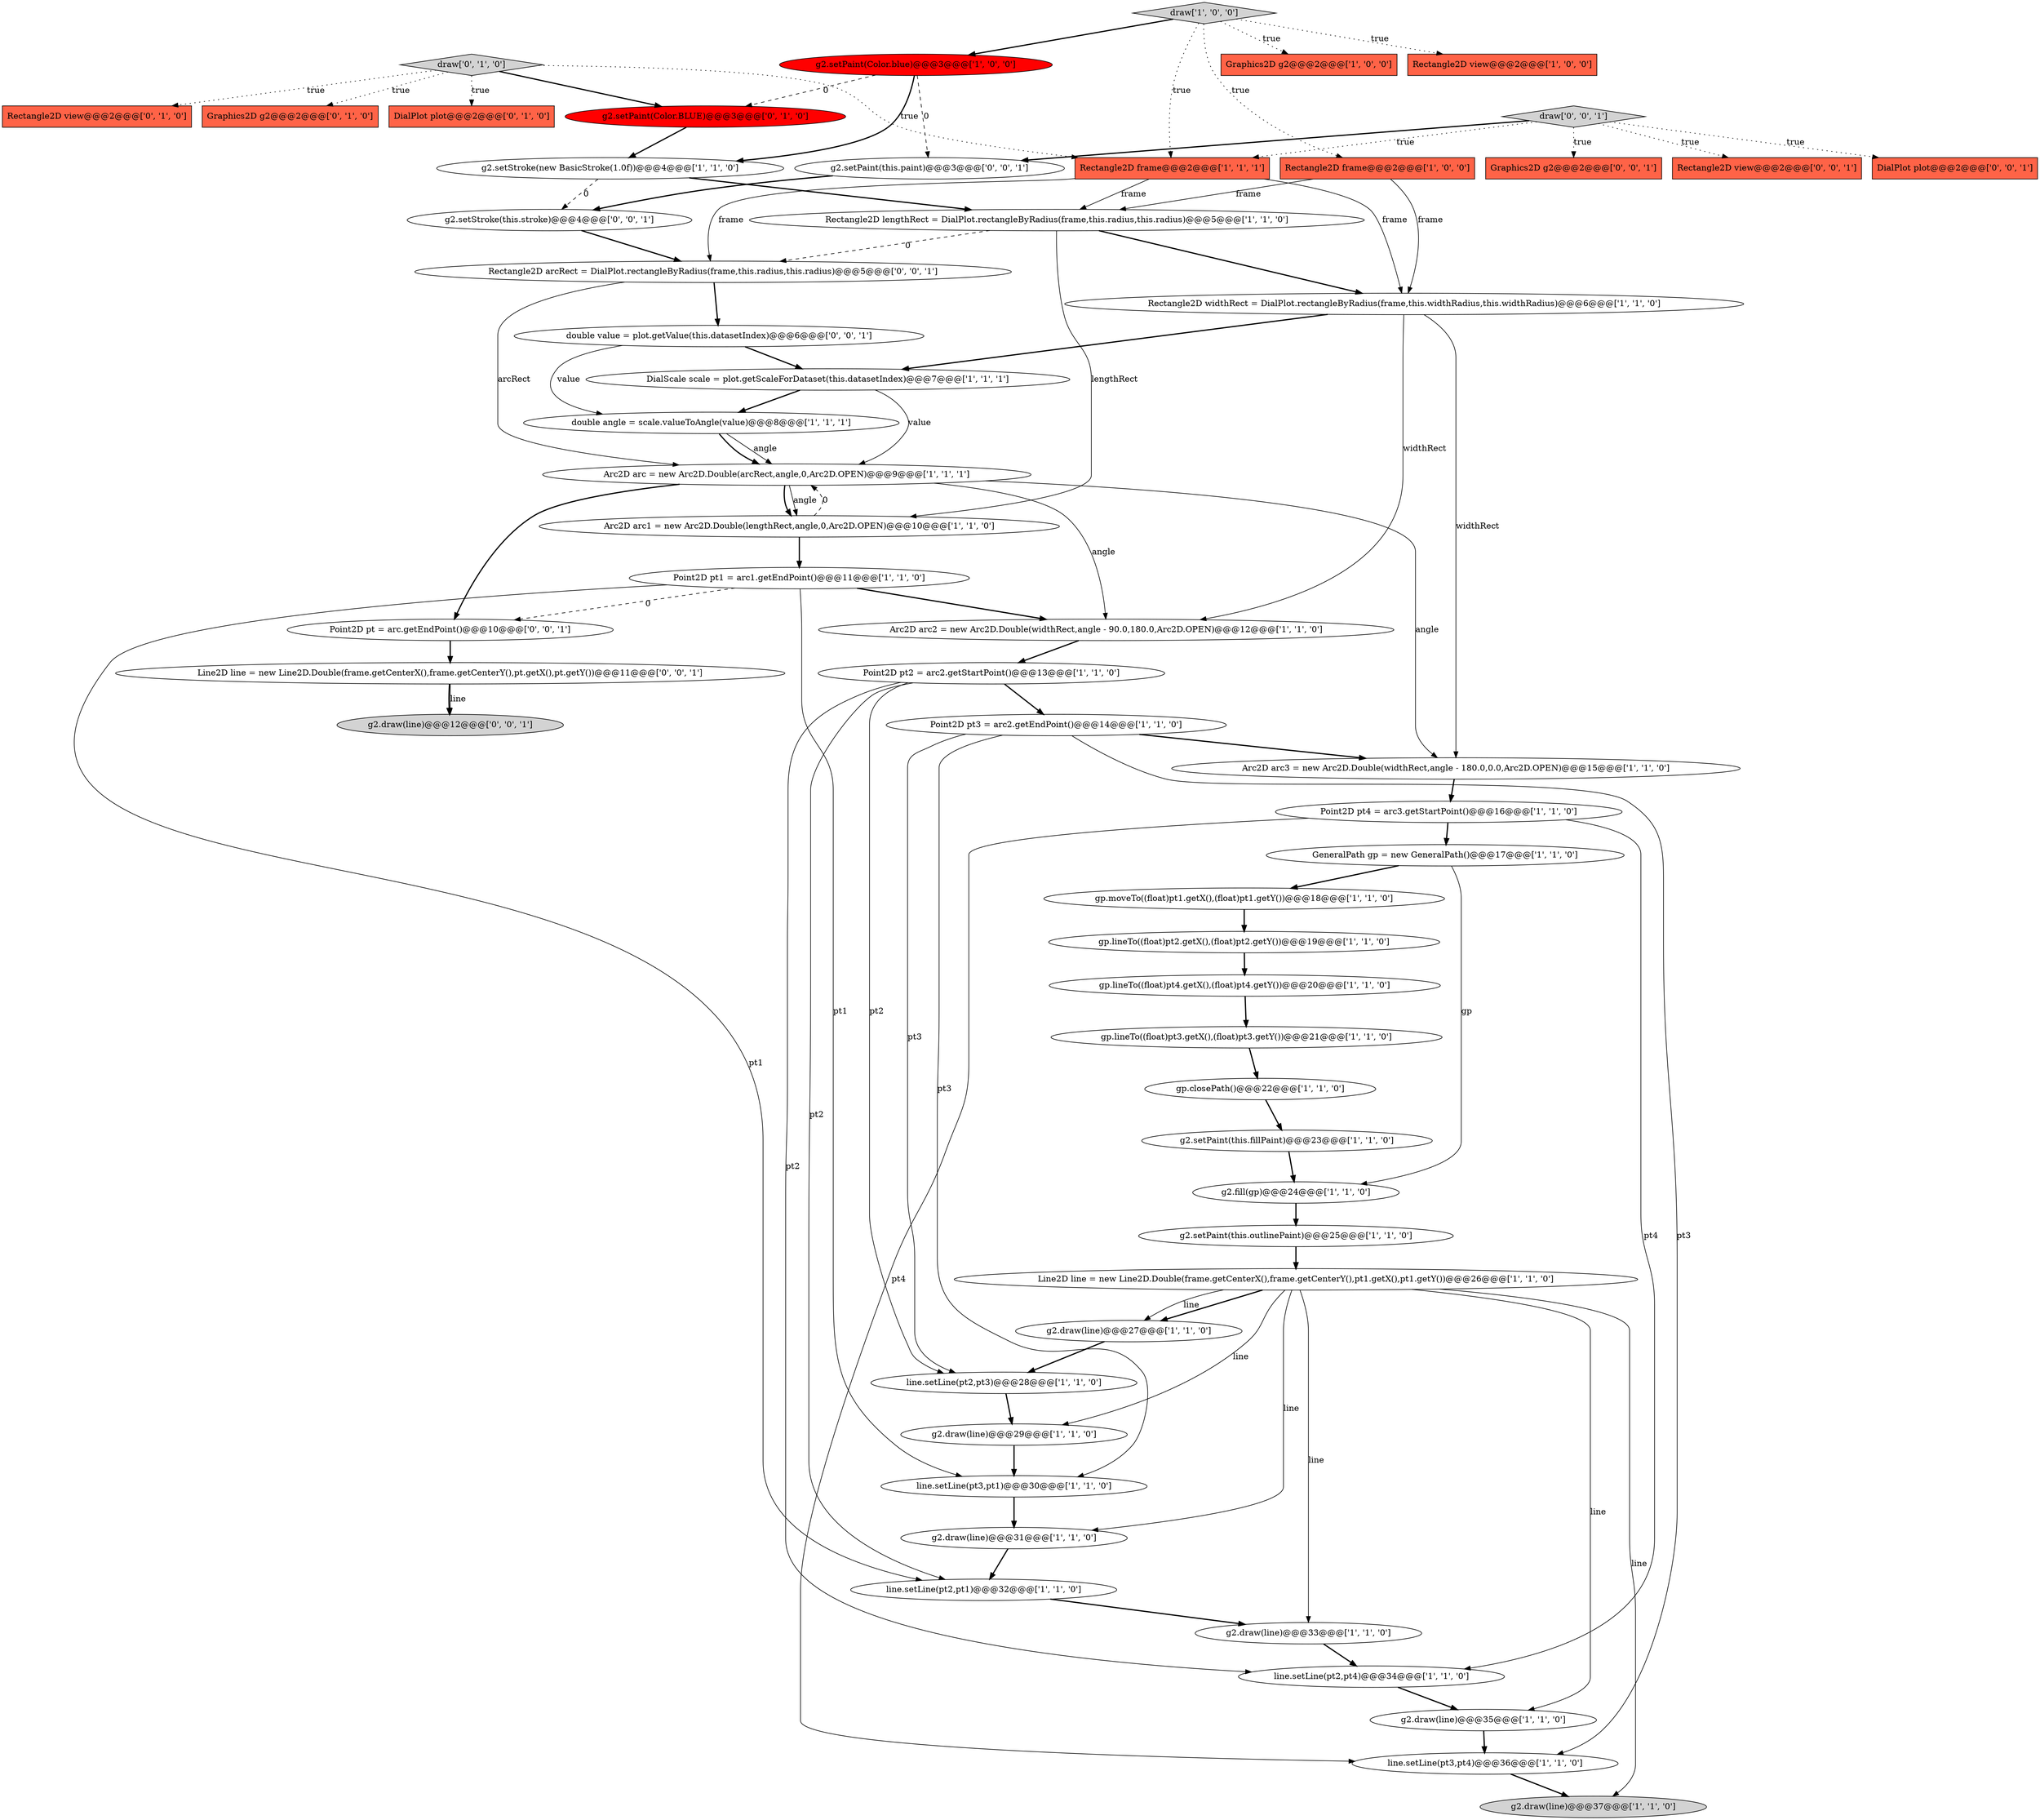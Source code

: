 digraph {
40 [style = filled, label = "Rectangle2D view@@@2@@@['0', '1', '0']", fillcolor = tomato, shape = box image = "AAA0AAABBB2BBB"];
12 [style = filled, label = "gp.closePath()@@@22@@@['1', '1', '0']", fillcolor = white, shape = ellipse image = "AAA0AAABBB1BBB"];
10 [style = filled, label = "Point2D pt2 = arc2.getStartPoint()@@@13@@@['1', '1', '0']", fillcolor = white, shape = ellipse image = "AAA0AAABBB1BBB"];
46 [style = filled, label = "Rectangle2D arcRect = DialPlot.rectangleByRadius(frame,this.radius,this.radius)@@@5@@@['0', '0', '1']", fillcolor = white, shape = ellipse image = "AAA0AAABBB3BBB"];
53 [style = filled, label = "g2.setStroke(this.stroke)@@@4@@@['0', '0', '1']", fillcolor = white, shape = ellipse image = "AAA0AAABBB3BBB"];
20 [style = filled, label = "g2.setPaint(Color.blue)@@@3@@@['1', '0', '0']", fillcolor = red, shape = ellipse image = "AAA1AAABBB1BBB"];
2 [style = filled, label = "double angle = scale.valueToAngle(value)@@@8@@@['1', '1', '1']", fillcolor = white, shape = ellipse image = "AAA0AAABBB1BBB"];
25 [style = filled, label = "Rectangle2D frame@@@2@@@['1', '1', '1']", fillcolor = tomato, shape = box image = "AAA0AAABBB1BBB"];
43 [style = filled, label = "Graphics2D g2@@@2@@@['0', '1', '0']", fillcolor = tomato, shape = box image = "AAA0AAABBB2BBB"];
11 [style = filled, label = "Point2D pt4 = arc3.getStartPoint()@@@16@@@['1', '1', '0']", fillcolor = white, shape = ellipse image = "AAA0AAABBB1BBB"];
23 [style = filled, label = "DialScale scale = plot.getScaleForDataset(this.datasetIndex)@@@7@@@['1', '1', '1']", fillcolor = white, shape = ellipse image = "AAA0AAABBB1BBB"];
41 [style = filled, label = "DialPlot plot@@@2@@@['0', '1', '0']", fillcolor = tomato, shape = box image = "AAA0AAABBB2BBB"];
50 [style = filled, label = "Graphics2D g2@@@2@@@['0', '0', '1']", fillcolor = tomato, shape = box image = "AAA0AAABBB3BBB"];
47 [style = filled, label = "g2.draw(line)@@@12@@@['0', '0', '1']", fillcolor = lightgray, shape = ellipse image = "AAA0AAABBB3BBB"];
38 [style = filled, label = "Point2D pt1 = arc1.getEndPoint()@@@11@@@['1', '1', '0']", fillcolor = white, shape = ellipse image = "AAA0AAABBB1BBB"];
55 [style = filled, label = "Rectangle2D view@@@2@@@['0', '0', '1']", fillcolor = tomato, shape = box image = "AAA0AAABBB3BBB"];
30 [style = filled, label = "g2.draw(line)@@@35@@@['1', '1', '0']", fillcolor = white, shape = ellipse image = "AAA0AAABBB1BBB"];
52 [style = filled, label = "g2.setPaint(this.paint)@@@3@@@['0', '0', '1']", fillcolor = white, shape = ellipse image = "AAA0AAABBB3BBB"];
15 [style = filled, label = "Rectangle2D frame@@@2@@@['1', '0', '0']", fillcolor = tomato, shape = box image = "AAA0AAABBB1BBB"];
28 [style = filled, label = "g2.fill(gp)@@@24@@@['1', '1', '0']", fillcolor = white, shape = ellipse image = "AAA0AAABBB1BBB"];
13 [style = filled, label = "gp.lineTo((float)pt3.getX(),(float)pt3.getY())@@@21@@@['1', '1', '0']", fillcolor = white, shape = ellipse image = "AAA0AAABBB1BBB"];
21 [style = filled, label = "Arc2D arc = new Arc2D.Double(arcRect,angle,0,Arc2D.OPEN)@@@9@@@['1', '1', '1']", fillcolor = white, shape = ellipse image = "AAA0AAABBB1BBB"];
17 [style = filled, label = "g2.setPaint(this.outlinePaint)@@@25@@@['1', '1', '0']", fillcolor = white, shape = ellipse image = "AAA0AAABBB1BBB"];
1 [style = filled, label = "Point2D pt3 = arc2.getEndPoint()@@@14@@@['1', '1', '0']", fillcolor = white, shape = ellipse image = "AAA0AAABBB1BBB"];
31 [style = filled, label = "g2.draw(line)@@@33@@@['1', '1', '0']", fillcolor = white, shape = ellipse image = "AAA0AAABBB1BBB"];
49 [style = filled, label = "DialPlot plot@@@2@@@['0', '0', '1']", fillcolor = tomato, shape = box image = "AAA0AAABBB3BBB"];
0 [style = filled, label = "g2.draw(line)@@@37@@@['1', '1', '0']", fillcolor = lightgray, shape = ellipse image = "AAA0AAABBB1BBB"];
5 [style = filled, label = "g2.draw(line)@@@31@@@['1', '1', '0']", fillcolor = white, shape = ellipse image = "AAA0AAABBB1BBB"];
16 [style = filled, label = "Arc2D arc2 = new Arc2D.Double(widthRect,angle - 90.0,180.0,Arc2D.OPEN)@@@12@@@['1', '1', '0']", fillcolor = white, shape = ellipse image = "AAA0AAABBB1BBB"];
4 [style = filled, label = "g2.setPaint(this.fillPaint)@@@23@@@['1', '1', '0']", fillcolor = white, shape = ellipse image = "AAA0AAABBB1BBB"];
29 [style = filled, label = "gp.lineTo((float)pt4.getX(),(float)pt4.getY())@@@20@@@['1', '1', '0']", fillcolor = white, shape = ellipse image = "AAA0AAABBB1BBB"];
36 [style = filled, label = "Arc2D arc3 = new Arc2D.Double(widthRect,angle - 180.0,0.0,Arc2D.OPEN)@@@15@@@['1', '1', '0']", fillcolor = white, shape = ellipse image = "AAA0AAABBB1BBB"];
39 [style = filled, label = "line.setLine(pt2,pt1)@@@32@@@['1', '1', '0']", fillcolor = white, shape = ellipse image = "AAA0AAABBB1BBB"];
8 [style = filled, label = "Rectangle2D widthRect = DialPlot.rectangleByRadius(frame,this.widthRadius,this.widthRadius)@@@6@@@['1', '1', '0']", fillcolor = white, shape = ellipse image = "AAA0AAABBB1BBB"];
18 [style = filled, label = "g2.draw(line)@@@29@@@['1', '1', '0']", fillcolor = white, shape = ellipse image = "AAA0AAABBB1BBB"];
35 [style = filled, label = "line.setLine(pt3,pt4)@@@36@@@['1', '1', '0']", fillcolor = white, shape = ellipse image = "AAA0AAABBB1BBB"];
9 [style = filled, label = "GeneralPath gp = new GeneralPath()@@@17@@@['1', '1', '0']", fillcolor = white, shape = ellipse image = "AAA0AAABBB1BBB"];
3 [style = filled, label = "gp.lineTo((float)pt2.getX(),(float)pt2.getY())@@@19@@@['1', '1', '0']", fillcolor = white, shape = ellipse image = "AAA0AAABBB1BBB"];
26 [style = filled, label = "g2.setStroke(new BasicStroke(1.0f))@@@4@@@['1', '1', '0']", fillcolor = white, shape = ellipse image = "AAA0AAABBB1BBB"];
22 [style = filled, label = "Graphics2D g2@@@2@@@['1', '0', '0']", fillcolor = tomato, shape = box image = "AAA0AAABBB1BBB"];
24 [style = filled, label = "g2.draw(line)@@@27@@@['1', '1', '0']", fillcolor = white, shape = ellipse image = "AAA0AAABBB1BBB"];
54 [style = filled, label = "double value = plot.getValue(this.datasetIndex)@@@6@@@['0', '0', '1']", fillcolor = white, shape = ellipse image = "AAA0AAABBB3BBB"];
32 [style = filled, label = "draw['1', '0', '0']", fillcolor = lightgray, shape = diamond image = "AAA0AAABBB1BBB"];
19 [style = filled, label = "line.setLine(pt3,pt1)@@@30@@@['1', '1', '0']", fillcolor = white, shape = ellipse image = "AAA0AAABBB1BBB"];
44 [style = filled, label = "g2.setPaint(Color.BLUE)@@@3@@@['0', '1', '0']", fillcolor = red, shape = ellipse image = "AAA1AAABBB2BBB"];
45 [style = filled, label = "draw['0', '0', '1']", fillcolor = lightgray, shape = diamond image = "AAA0AAABBB3BBB"];
14 [style = filled, label = "gp.moveTo((float)pt1.getX(),(float)pt1.getY())@@@18@@@['1', '1', '0']", fillcolor = white, shape = ellipse image = "AAA0AAABBB1BBB"];
33 [style = filled, label = "Rectangle2D lengthRect = DialPlot.rectangleByRadius(frame,this.radius,this.radius)@@@5@@@['1', '1', '0']", fillcolor = white, shape = ellipse image = "AAA0AAABBB1BBB"];
48 [style = filled, label = "Line2D line = new Line2D.Double(frame.getCenterX(),frame.getCenterY(),pt.getX(),pt.getY())@@@11@@@['0', '0', '1']", fillcolor = white, shape = ellipse image = "AAA0AAABBB3BBB"];
51 [style = filled, label = "Point2D pt = arc.getEndPoint()@@@10@@@['0', '0', '1']", fillcolor = white, shape = ellipse image = "AAA0AAABBB3BBB"];
7 [style = filled, label = "Arc2D arc1 = new Arc2D.Double(lengthRect,angle,0,Arc2D.OPEN)@@@10@@@['1', '1', '0']", fillcolor = white, shape = ellipse image = "AAA0AAABBB1BBB"];
37 [style = filled, label = "Line2D line = new Line2D.Double(frame.getCenterX(),frame.getCenterY(),pt1.getX(),pt1.getY())@@@26@@@['1', '1', '0']", fillcolor = white, shape = ellipse image = "AAA0AAABBB1BBB"];
42 [style = filled, label = "draw['0', '1', '0']", fillcolor = lightgray, shape = diamond image = "AAA0AAABBB2BBB"];
34 [style = filled, label = "line.setLine(pt2,pt3)@@@28@@@['1', '1', '0']", fillcolor = white, shape = ellipse image = "AAA0AAABBB1BBB"];
6 [style = filled, label = "Rectangle2D view@@@2@@@['1', '0', '0']", fillcolor = tomato, shape = box image = "AAA0AAABBB1BBB"];
27 [style = filled, label = "line.setLine(pt2,pt4)@@@34@@@['1', '1', '0']", fillcolor = white, shape = ellipse image = "AAA0AAABBB1BBB"];
14->3 [style = bold, label=""];
20->52 [style = dashed, label="0"];
21->51 [style = bold, label=""];
20->26 [style = bold, label=""];
15->8 [style = solid, label="frame"];
34->18 [style = bold, label=""];
24->34 [style = bold, label=""];
11->9 [style = bold, label=""];
36->11 [style = bold, label=""];
25->46 [style = solid, label="frame"];
10->34 [style = solid, label="pt2"];
8->36 [style = solid, label="widthRect"];
19->5 [style = bold, label=""];
10->39 [style = solid, label="pt2"];
20->44 [style = dashed, label="0"];
32->25 [style = dotted, label="true"];
51->48 [style = bold, label=""];
42->44 [style = bold, label=""];
46->54 [style = bold, label=""];
39->31 [style = bold, label=""];
9->14 [style = bold, label=""];
37->0 [style = solid, label="line"];
32->20 [style = bold, label=""];
32->15 [style = dotted, label="true"];
7->21 [style = dashed, label="0"];
8->23 [style = bold, label=""];
5->39 [style = bold, label=""];
27->30 [style = bold, label=""];
18->19 [style = bold, label=""];
17->37 [style = bold, label=""];
45->50 [style = dotted, label="true"];
45->49 [style = dotted, label="true"];
35->0 [style = bold, label=""];
13->12 [style = bold, label=""];
11->27 [style = solid, label="pt4"];
31->27 [style = bold, label=""];
2->21 [style = bold, label=""];
42->43 [style = dotted, label="true"];
37->18 [style = solid, label="line"];
38->51 [style = dashed, label="0"];
21->7 [style = bold, label=""];
1->35 [style = solid, label="pt3"];
10->1 [style = bold, label=""];
8->16 [style = solid, label="widthRect"];
33->8 [style = bold, label=""];
37->30 [style = solid, label="line"];
45->52 [style = bold, label=""];
3->29 [style = bold, label=""];
37->24 [style = bold, label=""];
32->6 [style = dotted, label="true"];
11->35 [style = solid, label="pt4"];
38->39 [style = solid, label="pt1"];
23->21 [style = solid, label="value"];
38->16 [style = bold, label=""];
1->34 [style = solid, label="pt3"];
42->40 [style = dotted, label="true"];
26->53 [style = dashed, label="0"];
42->41 [style = dotted, label="true"];
53->46 [style = bold, label=""];
38->19 [style = solid, label="pt1"];
33->7 [style = solid, label="lengthRect"];
25->8 [style = solid, label="frame"];
30->35 [style = bold, label=""];
9->28 [style = solid, label="gp"];
28->17 [style = bold, label=""];
23->2 [style = bold, label=""];
21->16 [style = solid, label="angle"];
54->23 [style = bold, label=""];
15->33 [style = solid, label="frame"];
32->22 [style = dotted, label="true"];
37->5 [style = solid, label="line"];
10->27 [style = solid, label="pt2"];
2->21 [style = solid, label="angle"];
52->53 [style = bold, label=""];
16->10 [style = bold, label=""];
1->19 [style = solid, label="pt3"];
33->46 [style = dashed, label="0"];
21->36 [style = solid, label="angle"];
1->36 [style = bold, label=""];
4->28 [style = bold, label=""];
48->47 [style = solid, label="line"];
25->33 [style = solid, label="frame"];
7->38 [style = bold, label=""];
12->4 [style = bold, label=""];
44->26 [style = bold, label=""];
48->47 [style = bold, label=""];
45->25 [style = dotted, label="true"];
45->55 [style = dotted, label="true"];
37->24 [style = solid, label="line"];
54->2 [style = solid, label="value"];
42->25 [style = dotted, label="true"];
46->21 [style = solid, label="arcRect"];
21->7 [style = solid, label="angle"];
37->31 [style = solid, label="line"];
26->33 [style = bold, label=""];
29->13 [style = bold, label=""];
}

